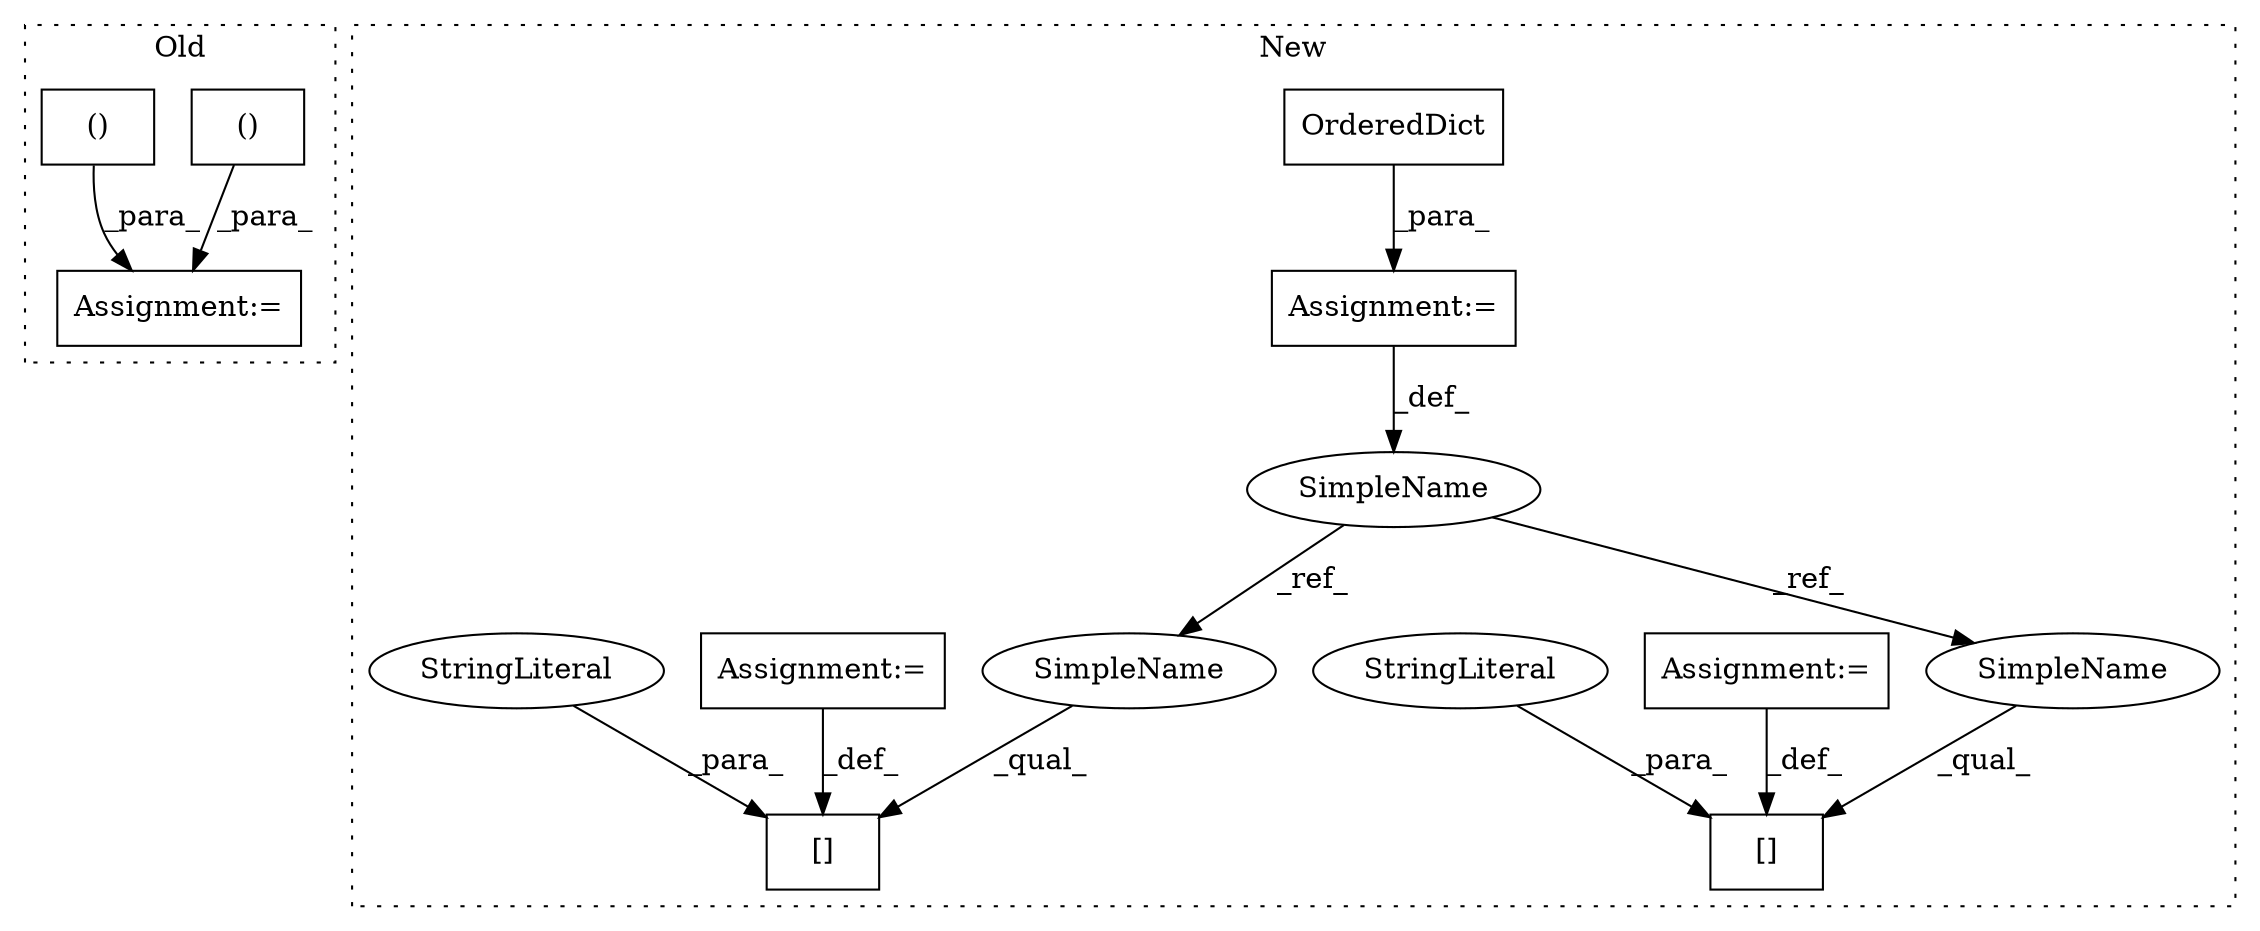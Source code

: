 digraph G {
subgraph cluster0 {
1 [label="()" a="106" s="1849" l="69" shape="box"];
4 [label="Assignment:=" a="7" s="2340" l="1" shape="box"];
7 [label="()" a="106" s="1967" l="69" shape="box"];
label = "Old";
style="dotted";
}
subgraph cluster1 {
2 [label="OrderedDict" a="32" s="1776" l="13" shape="box"];
3 [label="Assignment:=" a="7" s="1775" l="1" shape="box"];
5 [label="[]" a="2" s="2333,2355" l="8,1" shape="box"];
6 [label="Assignment:=" a="7" s="2356" l="1" shape="box"];
8 [label="StringLiteral" a="45" s="2341" l="14" shape="ellipse"];
9 [label="[]" a="2" s="2375,2398" l="8,1" shape="box"];
10 [label="SimpleName" a="42" s="1768" l="7" shape="ellipse"];
11 [label="StringLiteral" a="45" s="2383" l="15" shape="ellipse"];
12 [label="Assignment:=" a="7" s="2399" l="1" shape="box"];
13 [label="SimpleName" a="42" s="2333" l="7" shape="ellipse"];
14 [label="SimpleName" a="42" s="2375" l="7" shape="ellipse"];
label = "New";
style="dotted";
}
1 -> 4 [label="_para_"];
2 -> 3 [label="_para_"];
3 -> 10 [label="_def_"];
6 -> 5 [label="_def_"];
7 -> 4 [label="_para_"];
8 -> 5 [label="_para_"];
10 -> 13 [label="_ref_"];
10 -> 14 [label="_ref_"];
11 -> 9 [label="_para_"];
12 -> 9 [label="_def_"];
13 -> 5 [label="_qual_"];
14 -> 9 [label="_qual_"];
}